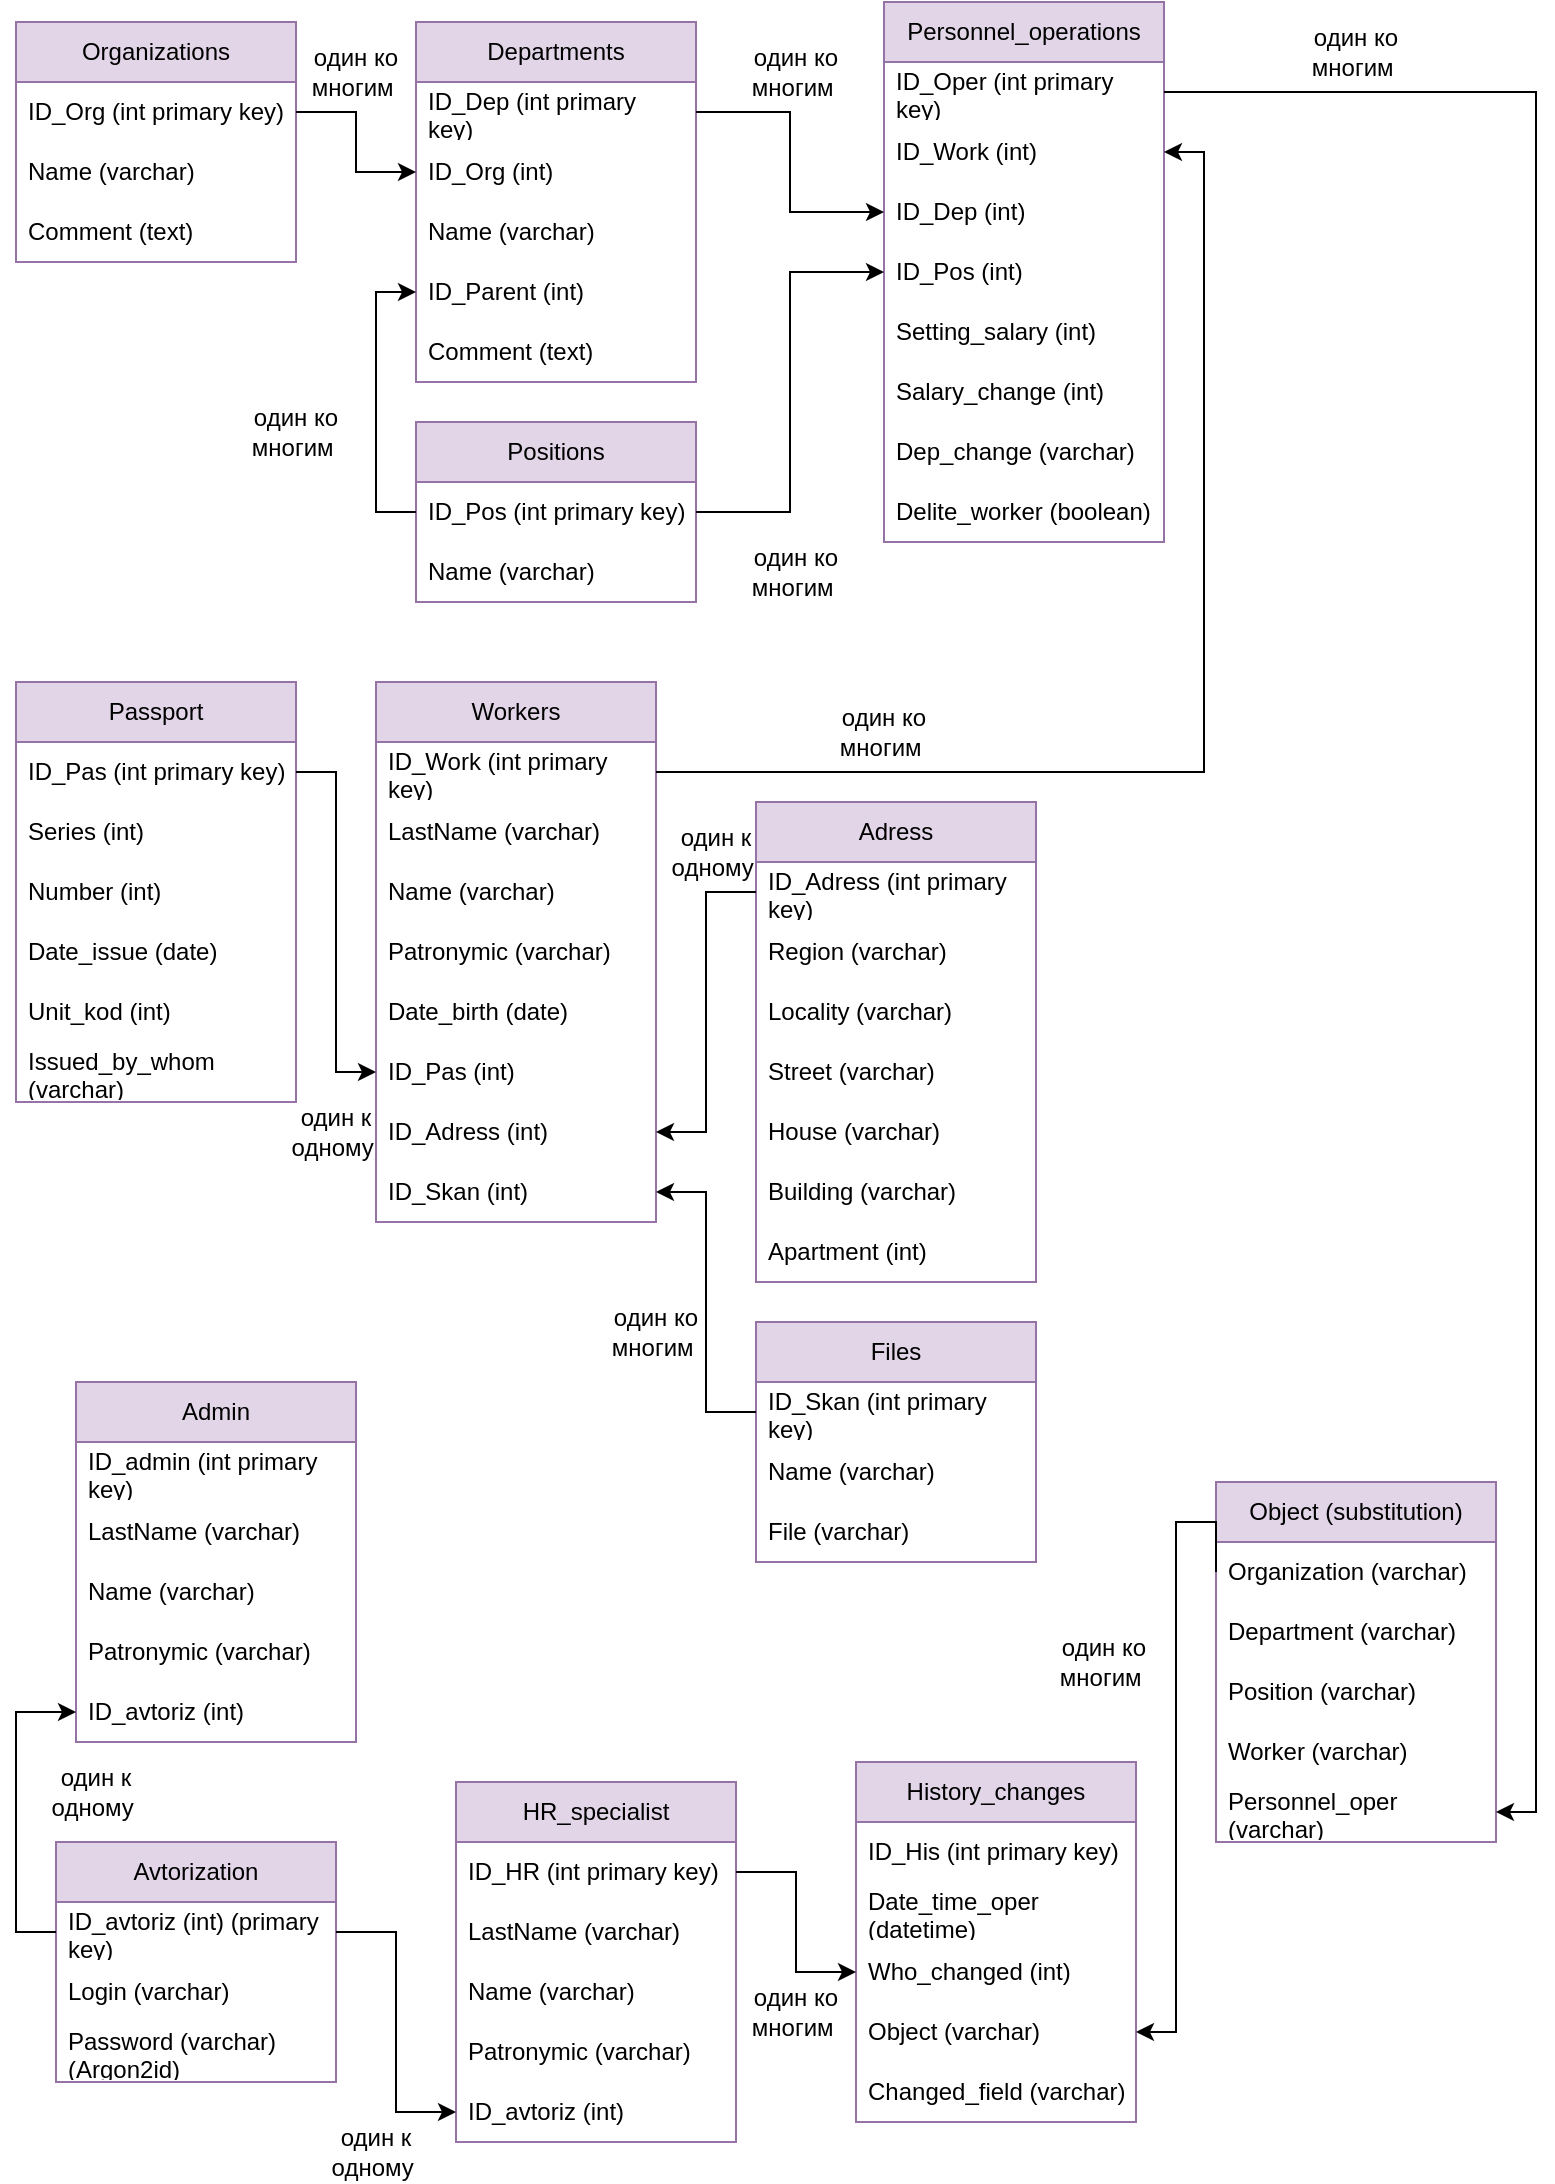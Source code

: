 <mxfile version="24.7.17">
  <diagram id="C5RBs43oDa-KdzZeNtuy" name="Page-1">
    <mxGraphModel dx="880" dy="532" grid="1" gridSize="10" guides="1" tooltips="1" connect="1" arrows="1" fold="1" page="1" pageScale="1" pageWidth="827" pageHeight="1169" math="0" shadow="0">
      <root>
        <mxCell id="WIyWlLk6GJQsqaUBKTNV-0" />
        <mxCell id="WIyWlLk6GJQsqaUBKTNV-1" parent="WIyWlLk6GJQsqaUBKTNV-0" />
        <mxCell id="LNqTASLrb-p71foxPiLs-0" value="Organizations" style="swimlane;fontStyle=0;childLayout=stackLayout;horizontal=1;startSize=30;horizontalStack=0;resizeParent=1;resizeParentMax=0;resizeLast=0;collapsible=1;marginBottom=0;whiteSpace=wrap;html=1;fillColor=#e1d5e7;strokeColor=#9673a6;" parent="WIyWlLk6GJQsqaUBKTNV-1" vertex="1">
          <mxGeometry x="10" y="30" width="140" height="120" as="geometry" />
        </mxCell>
        <mxCell id="LNqTASLrb-p71foxPiLs-1" value="ID_Org (int primary key)" style="text;strokeColor=none;fillColor=none;align=left;verticalAlign=middle;spacingLeft=4;spacingRight=4;overflow=hidden;points=[[0,0.5],[1,0.5]];portConstraint=eastwest;rotatable=0;whiteSpace=wrap;html=1;" parent="LNqTASLrb-p71foxPiLs-0" vertex="1">
          <mxGeometry y="30" width="140" height="30" as="geometry" />
        </mxCell>
        <mxCell id="LNqTASLrb-p71foxPiLs-2" value="Name (varchar)" style="text;strokeColor=none;fillColor=none;align=left;verticalAlign=middle;spacingLeft=4;spacingRight=4;overflow=hidden;points=[[0,0.5],[1,0.5]];portConstraint=eastwest;rotatable=0;whiteSpace=wrap;html=1;" parent="LNqTASLrb-p71foxPiLs-0" vertex="1">
          <mxGeometry y="60" width="140" height="30" as="geometry" />
        </mxCell>
        <mxCell id="LNqTASLrb-p71foxPiLs-3" value="Comment (text)" style="text;strokeColor=none;fillColor=none;align=left;verticalAlign=middle;spacingLeft=4;spacingRight=4;overflow=hidden;points=[[0,0.5],[1,0.5]];portConstraint=eastwest;rotatable=0;whiteSpace=wrap;html=1;" parent="LNqTASLrb-p71foxPiLs-0" vertex="1">
          <mxGeometry y="90" width="140" height="30" as="geometry" />
        </mxCell>
        <mxCell id="LNqTASLrb-p71foxPiLs-5" value="Departments" style="swimlane;fontStyle=0;childLayout=stackLayout;horizontal=1;startSize=30;horizontalStack=0;resizeParent=1;resizeParentMax=0;resizeLast=0;collapsible=1;marginBottom=0;whiteSpace=wrap;html=1;fillColor=#e1d5e7;strokeColor=#9673a6;" parent="WIyWlLk6GJQsqaUBKTNV-1" vertex="1">
          <mxGeometry x="210" y="30" width="140" height="180" as="geometry" />
        </mxCell>
        <mxCell id="LNqTASLrb-p71foxPiLs-6" value="ID_Dep (int primary key)" style="text;strokeColor=none;fillColor=none;align=left;verticalAlign=middle;spacingLeft=4;spacingRight=4;overflow=hidden;points=[[0,0.5],[1,0.5]];portConstraint=eastwest;rotatable=0;whiteSpace=wrap;html=1;" parent="LNqTASLrb-p71foxPiLs-5" vertex="1">
          <mxGeometry y="30" width="140" height="30" as="geometry" />
        </mxCell>
        <mxCell id="LNqTASLrb-p71foxPiLs-7" value="ID_Org (int)" style="text;strokeColor=none;fillColor=none;align=left;verticalAlign=middle;spacingLeft=4;spacingRight=4;overflow=hidden;points=[[0,0.5],[1,0.5]];portConstraint=eastwest;rotatable=0;whiteSpace=wrap;html=1;" parent="LNqTASLrb-p71foxPiLs-5" vertex="1">
          <mxGeometry y="60" width="140" height="30" as="geometry" />
        </mxCell>
        <mxCell id="LNqTASLrb-p71foxPiLs-9" value="Name (varchar)" style="text;strokeColor=none;fillColor=none;align=left;verticalAlign=middle;spacingLeft=4;spacingRight=4;overflow=hidden;points=[[0,0.5],[1,0.5]];portConstraint=eastwest;rotatable=0;whiteSpace=wrap;html=1;" parent="LNqTASLrb-p71foxPiLs-5" vertex="1">
          <mxGeometry y="90" width="140" height="30" as="geometry" />
        </mxCell>
        <mxCell id="LNqTASLrb-p71foxPiLs-10" value="ID_Parent (int)" style="text;strokeColor=none;fillColor=none;align=left;verticalAlign=middle;spacingLeft=4;spacingRight=4;overflow=hidden;points=[[0,0.5],[1,0.5]];portConstraint=eastwest;rotatable=0;whiteSpace=wrap;html=1;" parent="LNqTASLrb-p71foxPiLs-5" vertex="1">
          <mxGeometry y="120" width="140" height="30" as="geometry" />
        </mxCell>
        <mxCell id="LNqTASLrb-p71foxPiLs-8" value="Comment (text)" style="text;align=left;verticalAlign=middle;spacingLeft=4;spacingRight=4;overflow=hidden;points=[[0,0.5],[1,0.5]];portConstraint=eastwest;rotatable=0;whiteSpace=wrap;html=1;" parent="LNqTASLrb-p71foxPiLs-5" vertex="1">
          <mxGeometry y="150" width="140" height="30" as="geometry" />
        </mxCell>
        <mxCell id="LNqTASLrb-p71foxPiLs-14" value="Positions" style="swimlane;fontStyle=0;childLayout=stackLayout;horizontal=1;startSize=30;horizontalStack=0;resizeParent=1;resizeParentMax=0;resizeLast=0;collapsible=1;marginBottom=0;whiteSpace=wrap;html=1;fillColor=#e1d5e7;strokeColor=#9673a6;" parent="WIyWlLk6GJQsqaUBKTNV-1" vertex="1">
          <mxGeometry x="210" y="230" width="140" height="90" as="geometry" />
        </mxCell>
        <mxCell id="LNqTASLrb-p71foxPiLs-15" value="ID_Pos (int primary key)" style="text;strokeColor=none;fillColor=none;align=left;verticalAlign=middle;spacingLeft=4;spacingRight=4;overflow=hidden;points=[[0,0.5],[1,0.5]];portConstraint=eastwest;rotatable=0;whiteSpace=wrap;html=1;" parent="LNqTASLrb-p71foxPiLs-14" vertex="1">
          <mxGeometry y="30" width="140" height="30" as="geometry" />
        </mxCell>
        <mxCell id="LNqTASLrb-p71foxPiLs-16" value="Name (varchar)" style="text;strokeColor=none;fillColor=none;align=left;verticalAlign=middle;spacingLeft=4;spacingRight=4;overflow=hidden;points=[[0,0.5],[1,0.5]];portConstraint=eastwest;rotatable=0;whiteSpace=wrap;html=1;" parent="LNqTASLrb-p71foxPiLs-14" vertex="1">
          <mxGeometry y="60" width="140" height="30" as="geometry" />
        </mxCell>
        <mxCell id="LNqTASLrb-p71foxPiLs-18" value="Workers" style="swimlane;fontStyle=0;childLayout=stackLayout;horizontal=1;startSize=30;horizontalStack=0;resizeParent=1;resizeParentMax=0;resizeLast=0;collapsible=1;marginBottom=0;whiteSpace=wrap;html=1;fillColor=#e1d5e7;strokeColor=#9673a6;" parent="WIyWlLk6GJQsqaUBKTNV-1" vertex="1">
          <mxGeometry x="190" y="360" width="140" height="270" as="geometry" />
        </mxCell>
        <mxCell id="LNqTASLrb-p71foxPiLs-19" value="ID_Work (int primary key)" style="text;strokeColor=none;fillColor=none;align=left;verticalAlign=middle;spacingLeft=4;spacingRight=4;overflow=hidden;points=[[0,0.5],[1,0.5]];portConstraint=eastwest;rotatable=0;whiteSpace=wrap;html=1;" parent="LNqTASLrb-p71foxPiLs-18" vertex="1">
          <mxGeometry y="30" width="140" height="30" as="geometry" />
        </mxCell>
        <mxCell id="LNqTASLrb-p71foxPiLs-20" value="LastName (varchar)" style="text;strokeColor=none;fillColor=none;align=left;verticalAlign=middle;spacingLeft=4;spacingRight=4;overflow=hidden;points=[[0,0.5],[1,0.5]];portConstraint=eastwest;rotatable=0;whiteSpace=wrap;html=1;" parent="LNqTASLrb-p71foxPiLs-18" vertex="1">
          <mxGeometry y="60" width="140" height="30" as="geometry" />
        </mxCell>
        <mxCell id="LNqTASLrb-p71foxPiLs-22" value="Name (varchar)" style="text;strokeColor=none;fillColor=none;align=left;verticalAlign=middle;spacingLeft=4;spacingRight=4;overflow=hidden;points=[[0,0.5],[1,0.5]];portConstraint=eastwest;rotatable=0;whiteSpace=wrap;html=1;" parent="LNqTASLrb-p71foxPiLs-18" vertex="1">
          <mxGeometry y="90" width="140" height="30" as="geometry" />
        </mxCell>
        <mxCell id="LNqTASLrb-p71foxPiLs-23" value="Patronymic (varchar)" style="text;strokeColor=none;fillColor=none;align=left;verticalAlign=middle;spacingLeft=4;spacingRight=4;overflow=hidden;points=[[0,0.5],[1,0.5]];portConstraint=eastwest;rotatable=0;whiteSpace=wrap;html=1;" parent="LNqTASLrb-p71foxPiLs-18" vertex="1">
          <mxGeometry y="120" width="140" height="30" as="geometry" />
        </mxCell>
        <mxCell id="LNqTASLrb-p71foxPiLs-24" value="Date_birth (date)" style="text;strokeColor=none;fillColor=none;align=left;verticalAlign=middle;spacingLeft=4;spacingRight=4;overflow=hidden;points=[[0,0.5],[1,0.5]];portConstraint=eastwest;rotatable=0;whiteSpace=wrap;html=1;" parent="LNqTASLrb-p71foxPiLs-18" vertex="1">
          <mxGeometry y="150" width="140" height="30" as="geometry" />
        </mxCell>
        <mxCell id="LNqTASLrb-p71foxPiLs-25" value="ID_Pas (int)" style="text;strokeColor=none;fillColor=none;align=left;verticalAlign=middle;spacingLeft=4;spacingRight=4;overflow=hidden;points=[[0,0.5],[1,0.5]];portConstraint=eastwest;rotatable=0;whiteSpace=wrap;html=1;" parent="LNqTASLrb-p71foxPiLs-18" vertex="1">
          <mxGeometry y="180" width="140" height="30" as="geometry" />
        </mxCell>
        <mxCell id="LNqTASLrb-p71foxPiLs-26" value="ID_Adress (int)" style="text;strokeColor=none;fillColor=none;align=left;verticalAlign=middle;spacingLeft=4;spacingRight=4;overflow=hidden;points=[[0,0.5],[1,0.5]];portConstraint=eastwest;rotatable=0;whiteSpace=wrap;html=1;" parent="LNqTASLrb-p71foxPiLs-18" vertex="1">
          <mxGeometry y="210" width="140" height="30" as="geometry" />
        </mxCell>
        <mxCell id="LNqTASLrb-p71foxPiLs-21" value="ID_Skan (int)" style="text;strokeColor=none;fillColor=none;align=left;verticalAlign=middle;spacingLeft=4;spacingRight=4;overflow=hidden;points=[[0,0.5],[1,0.5]];portConstraint=eastwest;rotatable=0;whiteSpace=wrap;html=1;" parent="LNqTASLrb-p71foxPiLs-18" vertex="1">
          <mxGeometry y="240" width="140" height="30" as="geometry" />
        </mxCell>
        <mxCell id="LNqTASLrb-p71foxPiLs-27" value="Files" style="swimlane;fontStyle=0;childLayout=stackLayout;horizontal=1;startSize=30;horizontalStack=0;resizeParent=1;resizeParentMax=0;resizeLast=0;collapsible=1;marginBottom=0;whiteSpace=wrap;html=1;fillColor=#e1d5e7;strokeColor=#9673a6;" parent="WIyWlLk6GJQsqaUBKTNV-1" vertex="1">
          <mxGeometry x="380" y="680" width="140" height="120" as="geometry" />
        </mxCell>
        <mxCell id="LNqTASLrb-p71foxPiLs-28" value="ID_Skan (int primary key)" style="text;strokeColor=none;fillColor=none;align=left;verticalAlign=middle;spacingLeft=4;spacingRight=4;overflow=hidden;points=[[0,0.5],[1,0.5]];portConstraint=eastwest;rotatable=0;whiteSpace=wrap;html=1;" parent="LNqTASLrb-p71foxPiLs-27" vertex="1">
          <mxGeometry y="30" width="140" height="30" as="geometry" />
        </mxCell>
        <mxCell id="LNqTASLrb-p71foxPiLs-29" value="Name (varchar)" style="text;strokeColor=none;fillColor=none;align=left;verticalAlign=middle;spacingLeft=4;spacingRight=4;overflow=hidden;points=[[0,0.5],[1,0.5]];portConstraint=eastwest;rotatable=0;whiteSpace=wrap;html=1;" parent="LNqTASLrb-p71foxPiLs-27" vertex="1">
          <mxGeometry y="60" width="140" height="30" as="geometry" />
        </mxCell>
        <mxCell id="LNqTASLrb-p71foxPiLs-30" value="File (varchar)" style="text;strokeColor=none;fillColor=none;align=left;verticalAlign=middle;spacingLeft=4;spacingRight=4;overflow=hidden;points=[[0,0.5],[1,0.5]];portConstraint=eastwest;rotatable=0;whiteSpace=wrap;html=1;" parent="LNqTASLrb-p71foxPiLs-27" vertex="1">
          <mxGeometry y="90" width="140" height="30" as="geometry" />
        </mxCell>
        <mxCell id="LNqTASLrb-p71foxPiLs-31" value="Passport" style="swimlane;fontStyle=0;childLayout=stackLayout;horizontal=1;startSize=30;horizontalStack=0;resizeParent=1;resizeParentMax=0;resizeLast=0;collapsible=1;marginBottom=0;whiteSpace=wrap;html=1;fillColor=#e1d5e7;strokeColor=#9673a6;" parent="WIyWlLk6GJQsqaUBKTNV-1" vertex="1">
          <mxGeometry x="10" y="360" width="140" height="210" as="geometry" />
        </mxCell>
        <mxCell id="LNqTASLrb-p71foxPiLs-32" value="ID_Pas (int primary key)" style="text;strokeColor=none;fillColor=none;align=left;verticalAlign=middle;spacingLeft=4;spacingRight=4;overflow=hidden;points=[[0,0.5],[1,0.5]];portConstraint=eastwest;rotatable=0;whiteSpace=wrap;html=1;" parent="LNqTASLrb-p71foxPiLs-31" vertex="1">
          <mxGeometry y="30" width="140" height="30" as="geometry" />
        </mxCell>
        <mxCell id="LNqTASLrb-p71foxPiLs-33" value="Series (int)" style="text;strokeColor=none;fillColor=none;align=left;verticalAlign=middle;spacingLeft=4;spacingRight=4;overflow=hidden;points=[[0,0.5],[1,0.5]];portConstraint=eastwest;rotatable=0;whiteSpace=wrap;html=1;" parent="LNqTASLrb-p71foxPiLs-31" vertex="1">
          <mxGeometry y="60" width="140" height="30" as="geometry" />
        </mxCell>
        <mxCell id="LNqTASLrb-p71foxPiLs-35" value="Number (int)" style="text;strokeColor=none;fillColor=none;align=left;verticalAlign=middle;spacingLeft=4;spacingRight=4;overflow=hidden;points=[[0,0.5],[1,0.5]];portConstraint=eastwest;rotatable=0;whiteSpace=wrap;html=1;" parent="LNqTASLrb-p71foxPiLs-31" vertex="1">
          <mxGeometry y="90" width="140" height="30" as="geometry" />
        </mxCell>
        <mxCell id="LNqTASLrb-p71foxPiLs-36" value="Date_issue (date)" style="text;strokeColor=none;fillColor=none;align=left;verticalAlign=middle;spacingLeft=4;spacingRight=4;overflow=hidden;points=[[0,0.5],[1,0.5]];portConstraint=eastwest;rotatable=0;whiteSpace=wrap;html=1;" parent="LNqTASLrb-p71foxPiLs-31" vertex="1">
          <mxGeometry y="120" width="140" height="30" as="geometry" />
        </mxCell>
        <mxCell id="LNqTASLrb-p71foxPiLs-37" value="Unit_kod (int)" style="text;strokeColor=none;fillColor=none;align=left;verticalAlign=middle;spacingLeft=4;spacingRight=4;overflow=hidden;points=[[0,0.5],[1,0.5]];portConstraint=eastwest;rotatable=0;whiteSpace=wrap;html=1;" parent="LNqTASLrb-p71foxPiLs-31" vertex="1">
          <mxGeometry y="150" width="140" height="30" as="geometry" />
        </mxCell>
        <mxCell id="LNqTASLrb-p71foxPiLs-34" value="Issued_by_whom (varchar)" style="text;strokeColor=none;fillColor=none;align=left;verticalAlign=middle;spacingLeft=4;spacingRight=4;overflow=hidden;points=[[0,0.5],[1,0.5]];portConstraint=eastwest;rotatable=0;whiteSpace=wrap;html=1;" parent="LNqTASLrb-p71foxPiLs-31" vertex="1">
          <mxGeometry y="180" width="140" height="30" as="geometry" />
        </mxCell>
        <mxCell id="LNqTASLrb-p71foxPiLs-38" value="Adress" style="swimlane;fontStyle=0;childLayout=stackLayout;horizontal=1;startSize=30;horizontalStack=0;resizeParent=1;resizeParentMax=0;resizeLast=0;collapsible=1;marginBottom=0;whiteSpace=wrap;html=1;fillColor=#e1d5e7;strokeColor=#9673a6;" parent="WIyWlLk6GJQsqaUBKTNV-1" vertex="1">
          <mxGeometry x="380" y="420" width="140" height="240" as="geometry" />
        </mxCell>
        <mxCell id="LNqTASLrb-p71foxPiLs-39" value="ID_Adress (int primary key)" style="text;strokeColor=none;fillColor=none;align=left;verticalAlign=middle;spacingLeft=4;spacingRight=4;overflow=hidden;points=[[0,0.5],[1,0.5]];portConstraint=eastwest;rotatable=0;whiteSpace=wrap;html=1;" parent="LNqTASLrb-p71foxPiLs-38" vertex="1">
          <mxGeometry y="30" width="140" height="30" as="geometry" />
        </mxCell>
        <mxCell id="LNqTASLrb-p71foxPiLs-40" value="Region (varchar)" style="text;strokeColor=none;fillColor=none;align=left;verticalAlign=middle;spacingLeft=4;spacingRight=4;overflow=hidden;points=[[0,0.5],[1,0.5]];portConstraint=eastwest;rotatable=0;whiteSpace=wrap;html=1;" parent="LNqTASLrb-p71foxPiLs-38" vertex="1">
          <mxGeometry y="60" width="140" height="30" as="geometry" />
        </mxCell>
        <mxCell id="LNqTASLrb-p71foxPiLs-42" value="Locality (varchar)" style="text;strokeColor=none;fillColor=none;align=left;verticalAlign=middle;spacingLeft=4;spacingRight=4;overflow=hidden;points=[[0,0.5],[1,0.5]];portConstraint=eastwest;rotatable=0;whiteSpace=wrap;html=1;" parent="LNqTASLrb-p71foxPiLs-38" vertex="1">
          <mxGeometry y="90" width="140" height="30" as="geometry" />
        </mxCell>
        <mxCell id="LNqTASLrb-p71foxPiLs-43" value="Street (varchar)" style="text;strokeColor=none;fillColor=none;align=left;verticalAlign=middle;spacingLeft=4;spacingRight=4;overflow=hidden;points=[[0,0.5],[1,0.5]];portConstraint=eastwest;rotatable=0;whiteSpace=wrap;html=1;" parent="LNqTASLrb-p71foxPiLs-38" vertex="1">
          <mxGeometry y="120" width="140" height="30" as="geometry" />
        </mxCell>
        <mxCell id="LNqTASLrb-p71foxPiLs-44" value="House (varchar)" style="text;strokeColor=none;fillColor=none;align=left;verticalAlign=middle;spacingLeft=4;spacingRight=4;overflow=hidden;points=[[0,0.5],[1,0.5]];portConstraint=eastwest;rotatable=0;whiteSpace=wrap;html=1;" parent="LNqTASLrb-p71foxPiLs-38" vertex="1">
          <mxGeometry y="150" width="140" height="30" as="geometry" />
        </mxCell>
        <mxCell id="LNqTASLrb-p71foxPiLs-45" value="Building (varchar)" style="text;strokeColor=none;fillColor=none;align=left;verticalAlign=middle;spacingLeft=4;spacingRight=4;overflow=hidden;points=[[0,0.5],[1,0.5]];portConstraint=eastwest;rotatable=0;whiteSpace=wrap;html=1;" parent="LNqTASLrb-p71foxPiLs-38" vertex="1">
          <mxGeometry y="180" width="140" height="30" as="geometry" />
        </mxCell>
        <mxCell id="LNqTASLrb-p71foxPiLs-41" value="Apartment (int)" style="text;strokeColor=none;fillColor=none;align=left;verticalAlign=middle;spacingLeft=4;spacingRight=4;overflow=hidden;points=[[0,0.5],[1,0.5]];portConstraint=eastwest;rotatable=0;whiteSpace=wrap;html=1;" parent="LNqTASLrb-p71foxPiLs-38" vertex="1">
          <mxGeometry y="210" width="140" height="30" as="geometry" />
        </mxCell>
        <mxCell id="LNqTASLrb-p71foxPiLs-46" value="Personnel_operations" style="swimlane;fontStyle=0;childLayout=stackLayout;horizontal=1;startSize=30;horizontalStack=0;resizeParent=1;resizeParentMax=0;resizeLast=0;collapsible=1;marginBottom=0;whiteSpace=wrap;html=1;fillColor=#e1d5e7;strokeColor=#9673a6;" parent="WIyWlLk6GJQsqaUBKTNV-1" vertex="1">
          <mxGeometry x="444" y="20" width="140" height="270" as="geometry" />
        </mxCell>
        <mxCell id="LNqTASLrb-p71foxPiLs-47" value="ID_Oper (int primary key)" style="text;strokeColor=none;fillColor=none;align=left;verticalAlign=middle;spacingLeft=4;spacingRight=4;overflow=hidden;points=[[0,0.5],[1,0.5]];portConstraint=eastwest;rotatable=0;whiteSpace=wrap;html=1;" parent="LNqTASLrb-p71foxPiLs-46" vertex="1">
          <mxGeometry y="30" width="140" height="30" as="geometry" />
        </mxCell>
        <mxCell id="LNqTASLrb-p71foxPiLs-48" value="ID_Work (int)" style="text;strokeColor=none;fillColor=none;align=left;verticalAlign=middle;spacingLeft=4;spacingRight=4;overflow=hidden;points=[[0,0.5],[1,0.5]];portConstraint=eastwest;rotatable=0;whiteSpace=wrap;html=1;" parent="LNqTASLrb-p71foxPiLs-46" vertex="1">
          <mxGeometry y="60" width="140" height="30" as="geometry" />
        </mxCell>
        <mxCell id="LNqTASLrb-p71foxPiLs-49" value="ID_Dep (int)" style="text;strokeColor=none;fillColor=none;align=left;verticalAlign=middle;spacingLeft=4;spacingRight=4;overflow=hidden;points=[[0,0.5],[1,0.5]];portConstraint=eastwest;rotatable=0;whiteSpace=wrap;html=1;" parent="LNqTASLrb-p71foxPiLs-46" vertex="1">
          <mxGeometry y="90" width="140" height="30" as="geometry" />
        </mxCell>
        <mxCell id="LNqTASLrb-p71foxPiLs-52" value="ID_Pos (int)" style="text;strokeColor=none;fillColor=none;align=left;verticalAlign=middle;spacingLeft=4;spacingRight=4;overflow=hidden;points=[[0,0.5],[1,0.5]];portConstraint=eastwest;rotatable=0;whiteSpace=wrap;html=1;" parent="LNqTASLrb-p71foxPiLs-46" vertex="1">
          <mxGeometry y="120" width="140" height="30" as="geometry" />
        </mxCell>
        <mxCell id="LNqTASLrb-p71foxPiLs-53" value="Setting_salary (int)" style="text;strokeColor=none;fillColor=none;align=left;verticalAlign=middle;spacingLeft=4;spacingRight=4;overflow=hidden;points=[[0,0.5],[1,0.5]];portConstraint=eastwest;rotatable=0;whiteSpace=wrap;html=1;" parent="LNqTASLrb-p71foxPiLs-46" vertex="1">
          <mxGeometry y="150" width="140" height="30" as="geometry" />
        </mxCell>
        <mxCell id="LNqTASLrb-p71foxPiLs-54" value="Salary_change (int)" style="text;strokeColor=none;fillColor=none;align=left;verticalAlign=middle;spacingLeft=4;spacingRight=4;overflow=hidden;points=[[0,0.5],[1,0.5]];portConstraint=eastwest;rotatable=0;whiteSpace=wrap;html=1;" parent="LNqTASLrb-p71foxPiLs-46" vertex="1">
          <mxGeometry y="180" width="140" height="30" as="geometry" />
        </mxCell>
        <mxCell id="LNqTASLrb-p71foxPiLs-55" value="Dep_change (varchar)" style="text;strokeColor=none;fillColor=none;align=left;verticalAlign=middle;spacingLeft=4;spacingRight=4;overflow=hidden;points=[[0,0.5],[1,0.5]];portConstraint=eastwest;rotatable=0;whiteSpace=wrap;html=1;" parent="LNqTASLrb-p71foxPiLs-46" vertex="1">
          <mxGeometry y="210" width="140" height="30" as="geometry" />
        </mxCell>
        <mxCell id="LNqTASLrb-p71foxPiLs-56" value="Delite_worker (boolean)" style="text;strokeColor=none;fillColor=none;align=left;verticalAlign=middle;spacingLeft=4;spacingRight=4;overflow=hidden;points=[[0,0.5],[1,0.5]];portConstraint=eastwest;rotatable=0;whiteSpace=wrap;html=1;" parent="LNqTASLrb-p71foxPiLs-46" vertex="1">
          <mxGeometry y="240" width="140" height="30" as="geometry" />
        </mxCell>
        <mxCell id="LNqTASLrb-p71foxPiLs-57" value="History_changes" style="swimlane;fontStyle=0;childLayout=stackLayout;horizontal=1;startSize=30;horizontalStack=0;resizeParent=1;resizeParentMax=0;resizeLast=0;collapsible=1;marginBottom=0;whiteSpace=wrap;html=1;fillColor=#e1d5e7;strokeColor=#9673a6;" parent="WIyWlLk6GJQsqaUBKTNV-1" vertex="1">
          <mxGeometry x="430" y="900" width="140" height="180" as="geometry" />
        </mxCell>
        <mxCell id="LNqTASLrb-p71foxPiLs-58" value="ID_His (int primary key)" style="text;strokeColor=none;fillColor=none;align=left;verticalAlign=middle;spacingLeft=4;spacingRight=4;overflow=hidden;points=[[0,0.5],[1,0.5]];portConstraint=eastwest;rotatable=0;whiteSpace=wrap;html=1;" parent="LNqTASLrb-p71foxPiLs-57" vertex="1">
          <mxGeometry y="30" width="140" height="30" as="geometry" />
        </mxCell>
        <mxCell id="LNqTASLrb-p71foxPiLs-59" value="Date_time_oper (datetime)" style="text;strokeColor=none;fillColor=none;align=left;verticalAlign=middle;spacingLeft=4;spacingRight=4;overflow=hidden;points=[[0,0.5],[1,0.5]];portConstraint=eastwest;rotatable=0;whiteSpace=wrap;html=1;" parent="LNqTASLrb-p71foxPiLs-57" vertex="1">
          <mxGeometry y="60" width="140" height="30" as="geometry" />
        </mxCell>
        <mxCell id="LNqTASLrb-p71foxPiLs-60" value="Who_changed (int)" style="text;strokeColor=none;fillColor=none;align=left;verticalAlign=middle;spacingLeft=4;spacingRight=4;overflow=hidden;points=[[0,0.5],[1,0.5]];portConstraint=eastwest;rotatable=0;whiteSpace=wrap;html=1;" parent="LNqTASLrb-p71foxPiLs-57" vertex="1">
          <mxGeometry y="90" width="140" height="30" as="geometry" />
        </mxCell>
        <mxCell id="LNqTASLrb-p71foxPiLs-61" value="Object (varchar)&amp;nbsp;" style="text;strokeColor=none;fillColor=none;align=left;verticalAlign=middle;spacingLeft=4;spacingRight=4;overflow=hidden;points=[[0,0.5],[1,0.5]];portConstraint=eastwest;rotatable=0;whiteSpace=wrap;html=1;" parent="LNqTASLrb-p71foxPiLs-57" vertex="1">
          <mxGeometry y="120" width="140" height="30" as="geometry" />
        </mxCell>
        <mxCell id="LNqTASLrb-p71foxPiLs-62" value="Changed_field (varchar)" style="text;strokeColor=none;fillColor=none;align=left;verticalAlign=middle;spacingLeft=4;spacingRight=4;overflow=hidden;points=[[0,0.5],[1,0.5]];portConstraint=eastwest;rotatable=0;whiteSpace=wrap;html=1;" parent="LNqTASLrb-p71foxPiLs-57" vertex="1">
          <mxGeometry y="150" width="140" height="30" as="geometry" />
        </mxCell>
        <mxCell id="RX0wYg_ELpxx9H0L5e0O-32" value="HR_specialist" style="swimlane;fontStyle=0;childLayout=stackLayout;horizontal=1;startSize=30;horizontalStack=0;resizeParent=1;resizeParentMax=0;resizeLast=0;collapsible=1;marginBottom=0;whiteSpace=wrap;html=1;fillColor=#e1d5e7;strokeColor=#9673a6;" parent="WIyWlLk6GJQsqaUBKTNV-1" vertex="1">
          <mxGeometry x="230" y="910" width="140" height="180" as="geometry" />
        </mxCell>
        <mxCell id="RX0wYg_ELpxx9H0L5e0O-33" value="ID_HR (int primary key)" style="text;strokeColor=none;fillColor=none;align=left;verticalAlign=middle;spacingLeft=4;spacingRight=4;overflow=hidden;points=[[0,0.5],[1,0.5]];portConstraint=eastwest;rotatable=0;whiteSpace=wrap;html=1;" parent="RX0wYg_ELpxx9H0L5e0O-32" vertex="1">
          <mxGeometry y="30" width="140" height="30" as="geometry" />
        </mxCell>
        <mxCell id="RX0wYg_ELpxx9H0L5e0O-34" value="LastName (varchar)" style="text;strokeColor=none;fillColor=none;align=left;verticalAlign=middle;spacingLeft=4;spacingRight=4;overflow=hidden;points=[[0,0.5],[1,0.5]];portConstraint=eastwest;rotatable=0;whiteSpace=wrap;html=1;" parent="RX0wYg_ELpxx9H0L5e0O-32" vertex="1">
          <mxGeometry y="60" width="140" height="30" as="geometry" />
        </mxCell>
        <mxCell id="RX0wYg_ELpxx9H0L5e0O-35" value="Name (varchar)" style="text;strokeColor=none;fillColor=none;align=left;verticalAlign=middle;spacingLeft=4;spacingRight=4;overflow=hidden;points=[[0,0.5],[1,0.5]];portConstraint=eastwest;rotatable=0;whiteSpace=wrap;html=1;" parent="RX0wYg_ELpxx9H0L5e0O-32" vertex="1">
          <mxGeometry y="90" width="140" height="30" as="geometry" />
        </mxCell>
        <mxCell id="RX0wYg_ELpxx9H0L5e0O-36" value="Patronymic (varchar)" style="text;strokeColor=none;fillColor=none;align=left;verticalAlign=middle;spacingLeft=4;spacingRight=4;overflow=hidden;points=[[0,0.5],[1,0.5]];portConstraint=eastwest;rotatable=0;whiteSpace=wrap;html=1;" parent="RX0wYg_ELpxx9H0L5e0O-32" vertex="1">
          <mxGeometry y="120" width="140" height="30" as="geometry" />
        </mxCell>
        <mxCell id="RX0wYg_ELpxx9H0L5e0O-37" value="ID_avtoriz (int)" style="text;strokeColor=none;fillColor=none;align=left;verticalAlign=middle;spacingLeft=4;spacingRight=4;overflow=hidden;points=[[0,0.5],[1,0.5]];portConstraint=eastwest;rotatable=0;whiteSpace=wrap;html=1;" parent="RX0wYg_ELpxx9H0L5e0O-32" vertex="1">
          <mxGeometry y="150" width="140" height="30" as="geometry" />
        </mxCell>
        <mxCell id="RX0wYg_ELpxx9H0L5e0O-38" value="Avtorization" style="swimlane;fontStyle=0;childLayout=stackLayout;horizontal=1;startSize=30;horizontalStack=0;resizeParent=1;resizeParentMax=0;resizeLast=0;collapsible=1;marginBottom=0;whiteSpace=wrap;html=1;fillColor=#e1d5e7;strokeColor=#9673a6;" parent="WIyWlLk6GJQsqaUBKTNV-1" vertex="1">
          <mxGeometry x="30" y="940" width="140" height="120" as="geometry" />
        </mxCell>
        <mxCell id="RX0wYg_ELpxx9H0L5e0O-39" value="ID_avtoriz (int) (primary key)" style="text;strokeColor=none;fillColor=none;align=left;verticalAlign=middle;spacingLeft=4;spacingRight=4;overflow=hidden;points=[[0,0.5],[1,0.5]];portConstraint=eastwest;rotatable=0;whiteSpace=wrap;html=1;" parent="RX0wYg_ELpxx9H0L5e0O-38" vertex="1">
          <mxGeometry y="30" width="140" height="30" as="geometry" />
        </mxCell>
        <mxCell id="RX0wYg_ELpxx9H0L5e0O-40" value="Login (varchar)" style="text;strokeColor=none;fillColor=none;align=left;verticalAlign=middle;spacingLeft=4;spacingRight=4;overflow=hidden;points=[[0,0.5],[1,0.5]];portConstraint=eastwest;rotatable=0;whiteSpace=wrap;html=1;" parent="RX0wYg_ELpxx9H0L5e0O-38" vertex="1">
          <mxGeometry y="60" width="140" height="30" as="geometry" />
        </mxCell>
        <mxCell id="RX0wYg_ELpxx9H0L5e0O-41" value="Password (varchar) (Argon2id)" style="text;strokeColor=none;fillColor=none;align=left;verticalAlign=middle;spacingLeft=4;spacingRight=4;overflow=hidden;points=[[0,0.5],[1,0.5]];portConstraint=eastwest;rotatable=0;whiteSpace=wrap;html=1;" parent="RX0wYg_ELpxx9H0L5e0O-38" vertex="1">
          <mxGeometry y="90" width="140" height="30" as="geometry" />
        </mxCell>
        <mxCell id="RX0wYg_ELpxx9H0L5e0O-42" value="Admin" style="swimlane;fontStyle=0;childLayout=stackLayout;horizontal=1;startSize=30;horizontalStack=0;resizeParent=1;resizeParentMax=0;resizeLast=0;collapsible=1;marginBottom=0;whiteSpace=wrap;html=1;fillColor=#e1d5e7;strokeColor=#9673a6;" parent="WIyWlLk6GJQsqaUBKTNV-1" vertex="1">
          <mxGeometry x="40" y="710" width="140" height="180" as="geometry" />
        </mxCell>
        <mxCell id="RX0wYg_ELpxx9H0L5e0O-43" value="ID_admin (int primary key)" style="text;strokeColor=none;fillColor=none;align=left;verticalAlign=middle;spacingLeft=4;spacingRight=4;overflow=hidden;points=[[0,0.5],[1,0.5]];portConstraint=eastwest;rotatable=0;whiteSpace=wrap;html=1;" parent="RX0wYg_ELpxx9H0L5e0O-42" vertex="1">
          <mxGeometry y="30" width="140" height="30" as="geometry" />
        </mxCell>
        <mxCell id="RX0wYg_ELpxx9H0L5e0O-44" value="LastName (varchar)" style="text;strokeColor=none;fillColor=none;align=left;verticalAlign=middle;spacingLeft=4;spacingRight=4;overflow=hidden;points=[[0,0.5],[1,0.5]];portConstraint=eastwest;rotatable=0;whiteSpace=wrap;html=1;" parent="RX0wYg_ELpxx9H0L5e0O-42" vertex="1">
          <mxGeometry y="60" width="140" height="30" as="geometry" />
        </mxCell>
        <mxCell id="RX0wYg_ELpxx9H0L5e0O-45" value="Name (varchar)" style="text;strokeColor=none;fillColor=none;align=left;verticalAlign=middle;spacingLeft=4;spacingRight=4;overflow=hidden;points=[[0,0.5],[1,0.5]];portConstraint=eastwest;rotatable=0;whiteSpace=wrap;html=1;" parent="RX0wYg_ELpxx9H0L5e0O-42" vertex="1">
          <mxGeometry y="90" width="140" height="30" as="geometry" />
        </mxCell>
        <mxCell id="RX0wYg_ELpxx9H0L5e0O-46" value="Patronymic (varchar)" style="text;strokeColor=none;fillColor=none;align=left;verticalAlign=middle;spacingLeft=4;spacingRight=4;overflow=hidden;points=[[0,0.5],[1,0.5]];portConstraint=eastwest;rotatable=0;whiteSpace=wrap;html=1;" parent="RX0wYg_ELpxx9H0L5e0O-42" vertex="1">
          <mxGeometry y="120" width="140" height="30" as="geometry" />
        </mxCell>
        <mxCell id="RX0wYg_ELpxx9H0L5e0O-47" value="ID_avtoriz (int)" style="text;strokeColor=none;fillColor=none;align=left;verticalAlign=middle;spacingLeft=4;spacingRight=4;overflow=hidden;points=[[0,0.5],[1,0.5]];portConstraint=eastwest;rotatable=0;whiteSpace=wrap;html=1;" parent="RX0wYg_ELpxx9H0L5e0O-42" vertex="1">
          <mxGeometry y="150" width="140" height="30" as="geometry" />
        </mxCell>
        <mxCell id="RX0wYg_ELpxx9H0L5e0O-48" value="&lt;span style=&quot;text-align: left;&quot;&gt;Object (substitution)&lt;/span&gt;" style="swimlane;fontStyle=0;childLayout=stackLayout;horizontal=1;startSize=30;horizontalStack=0;resizeParent=1;resizeParentMax=0;resizeLast=0;collapsible=1;marginBottom=0;whiteSpace=wrap;html=1;fillColor=#e1d5e7;strokeColor=#9673a6;" parent="WIyWlLk6GJQsqaUBKTNV-1" vertex="1">
          <mxGeometry x="610" y="760" width="140" height="180" as="geometry" />
        </mxCell>
        <mxCell id="RX0wYg_ELpxx9H0L5e0O-49" value="Organization (varchar)" style="text;strokeColor=none;fillColor=none;align=left;verticalAlign=middle;spacingLeft=4;spacingRight=4;overflow=hidden;points=[[0,0.5],[1,0.5]];portConstraint=eastwest;rotatable=0;whiteSpace=wrap;html=1;" parent="RX0wYg_ELpxx9H0L5e0O-48" vertex="1">
          <mxGeometry y="30" width="140" height="30" as="geometry" />
        </mxCell>
        <mxCell id="RX0wYg_ELpxx9H0L5e0O-50" value="Department (varchar)" style="text;strokeColor=none;fillColor=none;align=left;verticalAlign=middle;spacingLeft=4;spacingRight=4;overflow=hidden;points=[[0,0.5],[1,0.5]];portConstraint=eastwest;rotatable=0;whiteSpace=wrap;html=1;" parent="RX0wYg_ELpxx9H0L5e0O-48" vertex="1">
          <mxGeometry y="60" width="140" height="30" as="geometry" />
        </mxCell>
        <mxCell id="RX0wYg_ELpxx9H0L5e0O-51" value="Position (varchar)" style="text;strokeColor=none;fillColor=none;align=left;verticalAlign=middle;spacingLeft=4;spacingRight=4;overflow=hidden;points=[[0,0.5],[1,0.5]];portConstraint=eastwest;rotatable=0;whiteSpace=wrap;html=1;" parent="RX0wYg_ELpxx9H0L5e0O-48" vertex="1">
          <mxGeometry y="90" width="140" height="30" as="geometry" />
        </mxCell>
        <mxCell id="RX0wYg_ELpxx9H0L5e0O-52" value="Worker (varchar)" style="text;strokeColor=none;fillColor=none;align=left;verticalAlign=middle;spacingLeft=4;spacingRight=4;overflow=hidden;points=[[0,0.5],[1,0.5]];portConstraint=eastwest;rotatable=0;whiteSpace=wrap;html=1;" parent="RX0wYg_ELpxx9H0L5e0O-48" vertex="1">
          <mxGeometry y="120" width="140" height="30" as="geometry" />
        </mxCell>
        <mxCell id="RX0wYg_ELpxx9H0L5e0O-53" value="Personnel_oper (varchar)" style="text;strokeColor=none;fillColor=none;align=left;verticalAlign=middle;spacingLeft=4;spacingRight=4;overflow=hidden;points=[[0,0.5],[1,0.5]];portConstraint=eastwest;rotatable=0;whiteSpace=wrap;html=1;" parent="RX0wYg_ELpxx9H0L5e0O-48" vertex="1">
          <mxGeometry y="150" width="140" height="30" as="geometry" />
        </mxCell>
        <mxCell id="RX0wYg_ELpxx9H0L5e0O-61" style="edgeStyle=orthogonalEdgeStyle;rounded=0;orthogonalLoop=1;jettySize=auto;html=1;exitX=0;exitY=0.5;exitDx=0;exitDy=0;" parent="WIyWlLk6GJQsqaUBKTNV-1" source="LNqTASLrb-p71foxPiLs-28" target="LNqTASLrb-p71foxPiLs-21" edge="1">
          <mxGeometry relative="1" as="geometry" />
        </mxCell>
        <mxCell id="RX0wYg_ELpxx9H0L5e0O-62" style="edgeStyle=orthogonalEdgeStyle;rounded=0;orthogonalLoop=1;jettySize=auto;html=1;exitX=0;exitY=0.5;exitDx=0;exitDy=0;entryX=1;entryY=0.5;entryDx=0;entryDy=0;" parent="WIyWlLk6GJQsqaUBKTNV-1" source="LNqTASLrb-p71foxPiLs-39" target="LNqTASLrb-p71foxPiLs-26" edge="1">
          <mxGeometry relative="1" as="geometry" />
        </mxCell>
        <mxCell id="RX0wYg_ELpxx9H0L5e0O-63" style="edgeStyle=orthogonalEdgeStyle;rounded=0;orthogonalLoop=1;jettySize=auto;html=1;exitX=1;exitY=0.5;exitDx=0;exitDy=0;" parent="WIyWlLk6GJQsqaUBKTNV-1" source="LNqTASLrb-p71foxPiLs-32" target="LNqTASLrb-p71foxPiLs-25" edge="1">
          <mxGeometry relative="1" as="geometry" />
        </mxCell>
        <mxCell id="RX0wYg_ELpxx9H0L5e0O-65" style="edgeStyle=orthogonalEdgeStyle;rounded=0;orthogonalLoop=1;jettySize=auto;html=1;exitX=1;exitY=0.5;exitDx=0;exitDy=0;" parent="WIyWlLk6GJQsqaUBKTNV-1" source="LNqTASLrb-p71foxPiLs-6" target="LNqTASLrb-p71foxPiLs-49" edge="1">
          <mxGeometry relative="1" as="geometry" />
        </mxCell>
        <mxCell id="RX0wYg_ELpxx9H0L5e0O-66" style="edgeStyle=orthogonalEdgeStyle;rounded=0;orthogonalLoop=1;jettySize=auto;html=1;exitX=1;exitY=0.5;exitDx=0;exitDy=0;entryX=0;entryY=0.5;entryDx=0;entryDy=0;" parent="WIyWlLk6GJQsqaUBKTNV-1" source="LNqTASLrb-p71foxPiLs-1" target="LNqTASLrb-p71foxPiLs-7" edge="1">
          <mxGeometry relative="1" as="geometry" />
        </mxCell>
        <mxCell id="RX0wYg_ELpxx9H0L5e0O-67" style="edgeStyle=orthogonalEdgeStyle;rounded=0;orthogonalLoop=1;jettySize=auto;html=1;exitX=1;exitY=0.5;exitDx=0;exitDy=0;entryX=0;entryY=0.5;entryDx=0;entryDy=0;" parent="WIyWlLk6GJQsqaUBKTNV-1" source="LNqTASLrb-p71foxPiLs-15" target="LNqTASLrb-p71foxPiLs-52" edge="1">
          <mxGeometry relative="1" as="geometry" />
        </mxCell>
        <mxCell id="RX0wYg_ELpxx9H0L5e0O-68" style="edgeStyle=orthogonalEdgeStyle;rounded=0;orthogonalLoop=1;jettySize=auto;html=1;exitX=0;exitY=0.5;exitDx=0;exitDy=0;entryX=0;entryY=0.5;entryDx=0;entryDy=0;" parent="WIyWlLk6GJQsqaUBKTNV-1" source="LNqTASLrb-p71foxPiLs-15" target="LNqTASLrb-p71foxPiLs-10" edge="1">
          <mxGeometry relative="1" as="geometry" />
        </mxCell>
        <mxCell id="RX0wYg_ELpxx9H0L5e0O-69" style="edgeStyle=orthogonalEdgeStyle;rounded=0;orthogonalLoop=1;jettySize=auto;html=1;exitX=1;exitY=0.5;exitDx=0;exitDy=0;entryX=1;entryY=0.5;entryDx=0;entryDy=0;" parent="WIyWlLk6GJQsqaUBKTNV-1" source="LNqTASLrb-p71foxPiLs-19" target="LNqTASLrb-p71foxPiLs-48" edge="1">
          <mxGeometry relative="1" as="geometry" />
        </mxCell>
        <mxCell id="RX0wYg_ELpxx9H0L5e0O-70" style="edgeStyle=orthogonalEdgeStyle;rounded=0;orthogonalLoop=1;jettySize=auto;html=1;exitX=0;exitY=0.5;exitDx=0;exitDy=0;entryX=0;entryY=0.5;entryDx=0;entryDy=0;" parent="WIyWlLk6GJQsqaUBKTNV-1" source="RX0wYg_ELpxx9H0L5e0O-39" target="RX0wYg_ELpxx9H0L5e0O-47" edge="1">
          <mxGeometry relative="1" as="geometry" />
        </mxCell>
        <mxCell id="RX0wYg_ELpxx9H0L5e0O-71" style="edgeStyle=orthogonalEdgeStyle;rounded=0;orthogonalLoop=1;jettySize=auto;html=1;exitX=1;exitY=0.5;exitDx=0;exitDy=0;entryX=0;entryY=0.5;entryDx=0;entryDy=0;" parent="WIyWlLk6GJQsqaUBKTNV-1" source="RX0wYg_ELpxx9H0L5e0O-39" target="RX0wYg_ELpxx9H0L5e0O-37" edge="1">
          <mxGeometry relative="1" as="geometry" />
        </mxCell>
        <mxCell id="RX0wYg_ELpxx9H0L5e0O-72" style="edgeStyle=orthogonalEdgeStyle;rounded=0;orthogonalLoop=1;jettySize=auto;html=1;exitX=1;exitY=0.5;exitDx=0;exitDy=0;entryX=0;entryY=0.5;entryDx=0;entryDy=0;" parent="WIyWlLk6GJQsqaUBKTNV-1" source="RX0wYg_ELpxx9H0L5e0O-33" target="LNqTASLrb-p71foxPiLs-60" edge="1">
          <mxGeometry relative="1" as="geometry" />
        </mxCell>
        <mxCell id="RX0wYg_ELpxx9H0L5e0O-74" style="edgeStyle=orthogonalEdgeStyle;rounded=0;orthogonalLoop=1;jettySize=auto;html=1;exitX=1;exitY=0.5;exitDx=0;exitDy=0;entryX=1;entryY=0.5;entryDx=0;entryDy=0;" parent="WIyWlLk6GJQsqaUBKTNV-1" source="LNqTASLrb-p71foxPiLs-47" target="RX0wYg_ELpxx9H0L5e0O-53" edge="1">
          <mxGeometry relative="1" as="geometry" />
        </mxCell>
        <mxCell id="r2HCO3-XGLdRaDbPpCAl-0" style="edgeStyle=orthogonalEdgeStyle;rounded=0;orthogonalLoop=1;jettySize=auto;html=1;exitX=0;exitY=0.5;exitDx=0;exitDy=0;entryX=1;entryY=0.5;entryDx=0;entryDy=0;" edge="1" parent="WIyWlLk6GJQsqaUBKTNV-1" source="RX0wYg_ELpxx9H0L5e0O-49" target="LNqTASLrb-p71foxPiLs-61">
          <mxGeometry relative="1" as="geometry">
            <Array as="points">
              <mxPoint x="610" y="780" />
              <mxPoint x="590" y="780" />
              <mxPoint x="590" y="1035" />
            </Array>
          </mxGeometry>
        </mxCell>
        <mxCell id="r2HCO3-XGLdRaDbPpCAl-1" value="один ко многим&amp;nbsp;" style="text;html=1;align=center;verticalAlign=middle;whiteSpace=wrap;rounded=0;" vertex="1" parent="WIyWlLk6GJQsqaUBKTNV-1">
          <mxGeometry x="150" y="40" width="60" height="30" as="geometry" />
        </mxCell>
        <mxCell id="r2HCO3-XGLdRaDbPpCAl-2" value="один ко многим&amp;nbsp;" style="text;html=1;align=center;verticalAlign=middle;whiteSpace=wrap;rounded=0;" vertex="1" parent="WIyWlLk6GJQsqaUBKTNV-1">
          <mxGeometry x="120" y="220" width="60" height="30" as="geometry" />
        </mxCell>
        <mxCell id="r2HCO3-XGLdRaDbPpCAl-3" value="один ко многим&amp;nbsp;" style="text;html=1;align=center;verticalAlign=middle;whiteSpace=wrap;rounded=0;" vertex="1" parent="WIyWlLk6GJQsqaUBKTNV-1">
          <mxGeometry x="370" y="40" width="60" height="30" as="geometry" />
        </mxCell>
        <mxCell id="r2HCO3-XGLdRaDbPpCAl-4" value="один ко многим&amp;nbsp;" style="text;html=1;align=center;verticalAlign=middle;whiteSpace=wrap;rounded=0;" vertex="1" parent="WIyWlLk6GJQsqaUBKTNV-1">
          <mxGeometry x="370" y="290" width="60" height="30" as="geometry" />
        </mxCell>
        <mxCell id="r2HCO3-XGLdRaDbPpCAl-5" value="один ко многим&amp;nbsp;" style="text;html=1;align=center;verticalAlign=middle;whiteSpace=wrap;rounded=0;" vertex="1" parent="WIyWlLk6GJQsqaUBKTNV-1">
          <mxGeometry x="650" y="30" width="60" height="30" as="geometry" />
        </mxCell>
        <mxCell id="r2HCO3-XGLdRaDbPpCAl-6" value="один ко многим&amp;nbsp;" style="text;html=1;align=center;verticalAlign=middle;whiteSpace=wrap;rounded=0;" vertex="1" parent="WIyWlLk6GJQsqaUBKTNV-1">
          <mxGeometry x="414" y="370" width="60" height="30" as="geometry" />
        </mxCell>
        <mxCell id="r2HCO3-XGLdRaDbPpCAl-7" value="один ко многим&amp;nbsp;" style="text;html=1;align=center;verticalAlign=middle;whiteSpace=wrap;rounded=0;" vertex="1" parent="WIyWlLk6GJQsqaUBKTNV-1">
          <mxGeometry x="300" y="670" width="60" height="30" as="geometry" />
        </mxCell>
        <mxCell id="r2HCO3-XGLdRaDbPpCAl-8" value="один к одному&amp;nbsp;" style="text;html=1;align=center;verticalAlign=middle;whiteSpace=wrap;rounded=0;" vertex="1" parent="WIyWlLk6GJQsqaUBKTNV-1">
          <mxGeometry x="140" y="570" width="60" height="30" as="geometry" />
        </mxCell>
        <mxCell id="r2HCO3-XGLdRaDbPpCAl-9" value="один к одному&amp;nbsp;" style="text;html=1;align=center;verticalAlign=middle;whiteSpace=wrap;rounded=0;" vertex="1" parent="WIyWlLk6GJQsqaUBKTNV-1">
          <mxGeometry x="330" y="430" width="60" height="30" as="geometry" />
        </mxCell>
        <mxCell id="r2HCO3-XGLdRaDbPpCAl-10" value="один ко многим&amp;nbsp;" style="text;html=1;align=center;verticalAlign=middle;whiteSpace=wrap;rounded=0;" vertex="1" parent="WIyWlLk6GJQsqaUBKTNV-1">
          <mxGeometry x="524" y="835" width="60" height="30" as="geometry" />
        </mxCell>
        <mxCell id="r2HCO3-XGLdRaDbPpCAl-11" value="один ко многим&amp;nbsp;" style="text;html=1;align=center;verticalAlign=middle;whiteSpace=wrap;rounded=0;" vertex="1" parent="WIyWlLk6GJQsqaUBKTNV-1">
          <mxGeometry x="370" y="1010" width="60" height="30" as="geometry" />
        </mxCell>
        <mxCell id="r2HCO3-XGLdRaDbPpCAl-12" value="один к одному&amp;nbsp;" style="text;html=1;align=center;verticalAlign=middle;whiteSpace=wrap;rounded=0;" vertex="1" parent="WIyWlLk6GJQsqaUBKTNV-1">
          <mxGeometry x="20" y="900" width="60" height="30" as="geometry" />
        </mxCell>
        <mxCell id="r2HCO3-XGLdRaDbPpCAl-13" value="один к одному&amp;nbsp;" style="text;html=1;align=center;verticalAlign=middle;whiteSpace=wrap;rounded=0;" vertex="1" parent="WIyWlLk6GJQsqaUBKTNV-1">
          <mxGeometry x="160" y="1080" width="60" height="30" as="geometry" />
        </mxCell>
      </root>
    </mxGraphModel>
  </diagram>
</mxfile>
